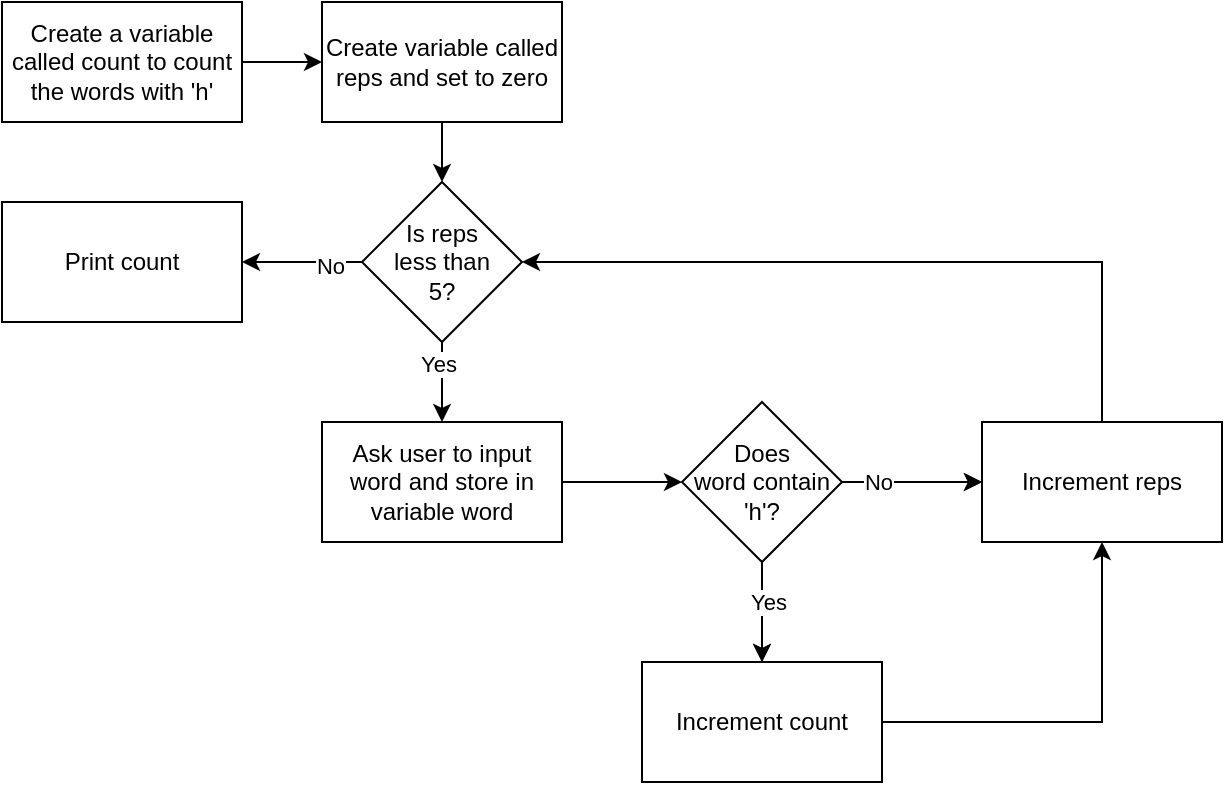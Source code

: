 <mxfile version="26.0.16">
  <diagram name="Page-1" id="Dv3Vgli3HsBg7TCRpH43">
    <mxGraphModel dx="667" dy="491" grid="1" gridSize="10" guides="1" tooltips="1" connect="1" arrows="1" fold="1" page="1" pageScale="1" pageWidth="850" pageHeight="1100" math="0" shadow="0">
      <root>
        <mxCell id="0" />
        <mxCell id="1" parent="0" />
        <mxCell id="4hHBt306RfiLPVUphg2p-3" value="" style="edgeStyle=orthogonalEdgeStyle;rounded=0;orthogonalLoop=1;jettySize=auto;html=1;" edge="1" parent="1" source="4hHBt306RfiLPVUphg2p-1" target="4hHBt306RfiLPVUphg2p-2">
          <mxGeometry relative="1" as="geometry" />
        </mxCell>
        <mxCell id="4hHBt306RfiLPVUphg2p-1" value="Create a variable called count to count the words with &#39;h&#39;" style="rounded=0;whiteSpace=wrap;html=1;" vertex="1" parent="1">
          <mxGeometry x="100" y="150" width="120" height="60" as="geometry" />
        </mxCell>
        <mxCell id="4hHBt306RfiLPVUphg2p-5" value="" style="edgeStyle=orthogonalEdgeStyle;rounded=0;orthogonalLoop=1;jettySize=auto;html=1;" edge="1" parent="1" source="4hHBt306RfiLPVUphg2p-2" target="4hHBt306RfiLPVUphg2p-4">
          <mxGeometry relative="1" as="geometry" />
        </mxCell>
        <mxCell id="4hHBt306RfiLPVUphg2p-2" value="Create variable called reps and set to zero" style="whiteSpace=wrap;html=1;rounded=0;" vertex="1" parent="1">
          <mxGeometry x="260" y="150" width="120" height="60" as="geometry" />
        </mxCell>
        <mxCell id="4hHBt306RfiLPVUphg2p-7" value="" style="edgeStyle=orthogonalEdgeStyle;rounded=0;orthogonalLoop=1;jettySize=auto;html=1;" edge="1" parent="1" source="4hHBt306RfiLPVUphg2p-4" target="4hHBt306RfiLPVUphg2p-6">
          <mxGeometry relative="1" as="geometry" />
        </mxCell>
        <mxCell id="4hHBt306RfiLPVUphg2p-8" value="Yes" style="edgeLabel;html=1;align=center;verticalAlign=middle;resizable=0;points=[];" vertex="1" connectable="0" parent="4hHBt306RfiLPVUphg2p-7">
          <mxGeometry x="-0.487" y="-2" relative="1" as="geometry">
            <mxPoint as="offset" />
          </mxGeometry>
        </mxCell>
        <mxCell id="4hHBt306RfiLPVUphg2p-25" value="" style="edgeStyle=orthogonalEdgeStyle;rounded=0;orthogonalLoop=1;jettySize=auto;html=1;" edge="1" parent="1" source="4hHBt306RfiLPVUphg2p-4" target="4hHBt306RfiLPVUphg2p-24">
          <mxGeometry relative="1" as="geometry" />
        </mxCell>
        <mxCell id="4hHBt306RfiLPVUphg2p-26" value="No" style="edgeLabel;html=1;align=center;verticalAlign=middle;resizable=0;points=[];" vertex="1" connectable="0" parent="4hHBt306RfiLPVUphg2p-25">
          <mxGeometry x="-0.462" y="2" relative="1" as="geometry">
            <mxPoint as="offset" />
          </mxGeometry>
        </mxCell>
        <mxCell id="4hHBt306RfiLPVUphg2p-4" value="Is reps&lt;br&gt;less than&lt;br&gt;5?" style="rhombus;whiteSpace=wrap;html=1;rounded=0;" vertex="1" parent="1">
          <mxGeometry x="280" y="240" width="80" height="80" as="geometry" />
        </mxCell>
        <mxCell id="4hHBt306RfiLPVUphg2p-10" value="" style="edgeStyle=orthogonalEdgeStyle;rounded=0;orthogonalLoop=1;jettySize=auto;html=1;" edge="1" parent="1" source="4hHBt306RfiLPVUphg2p-6" target="4hHBt306RfiLPVUphg2p-9">
          <mxGeometry relative="1" as="geometry" />
        </mxCell>
        <mxCell id="4hHBt306RfiLPVUphg2p-6" value="&lt;div&gt;Ask user to input word and store in variable word&lt;/div&gt;" style="whiteSpace=wrap;html=1;rounded=0;" vertex="1" parent="1">
          <mxGeometry x="260" y="360" width="120" height="60" as="geometry" />
        </mxCell>
        <mxCell id="4hHBt306RfiLPVUphg2p-14" style="edgeStyle=orthogonalEdgeStyle;rounded=0;orthogonalLoop=1;jettySize=auto;html=1;" edge="1" parent="1" source="4hHBt306RfiLPVUphg2p-9" target="4hHBt306RfiLPVUphg2p-11">
          <mxGeometry relative="1" as="geometry" />
        </mxCell>
        <mxCell id="4hHBt306RfiLPVUphg2p-15" value="" style="edgeStyle=orthogonalEdgeStyle;rounded=0;orthogonalLoop=1;jettySize=auto;html=1;" edge="1" parent="1" source="4hHBt306RfiLPVUphg2p-9" target="4hHBt306RfiLPVUphg2p-11">
          <mxGeometry relative="1" as="geometry" />
        </mxCell>
        <mxCell id="4hHBt306RfiLPVUphg2p-16" value="No" style="edgeLabel;html=1;align=center;verticalAlign=middle;resizable=0;points=[];" vertex="1" connectable="0" parent="4hHBt306RfiLPVUphg2p-15">
          <mxGeometry x="-0.487" relative="1" as="geometry">
            <mxPoint as="offset" />
          </mxGeometry>
        </mxCell>
        <mxCell id="4hHBt306RfiLPVUphg2p-18" value="" style="edgeStyle=orthogonalEdgeStyle;rounded=0;orthogonalLoop=1;jettySize=auto;html=1;" edge="1" parent="1" source="4hHBt306RfiLPVUphg2p-9" target="4hHBt306RfiLPVUphg2p-17">
          <mxGeometry relative="1" as="geometry" />
        </mxCell>
        <mxCell id="4hHBt306RfiLPVUphg2p-19" value="" style="edgeStyle=orthogonalEdgeStyle;rounded=0;orthogonalLoop=1;jettySize=auto;html=1;" edge="1" parent="1" source="4hHBt306RfiLPVUphg2p-9" target="4hHBt306RfiLPVUphg2p-17">
          <mxGeometry relative="1" as="geometry" />
        </mxCell>
        <mxCell id="4hHBt306RfiLPVUphg2p-20" value="Yes" style="edgeLabel;html=1;align=center;verticalAlign=middle;resizable=0;points=[];" vertex="1" connectable="0" parent="4hHBt306RfiLPVUphg2p-19">
          <mxGeometry x="-0.221" y="3" relative="1" as="geometry">
            <mxPoint as="offset" />
          </mxGeometry>
        </mxCell>
        <mxCell id="4hHBt306RfiLPVUphg2p-9" value="Does&lt;br&gt;word contain&lt;br&gt;&#39;h&#39;?" style="rhombus;whiteSpace=wrap;html=1;rounded=0;" vertex="1" parent="1">
          <mxGeometry x="440" y="350" width="80" height="80" as="geometry" />
        </mxCell>
        <mxCell id="4hHBt306RfiLPVUphg2p-23" style="edgeStyle=orthogonalEdgeStyle;rounded=0;orthogonalLoop=1;jettySize=auto;html=1;" edge="1" parent="1" target="4hHBt306RfiLPVUphg2p-4">
          <mxGeometry relative="1" as="geometry">
            <mxPoint x="650" y="360" as="sourcePoint" />
            <mxPoint x="320" y="280" as="targetPoint" />
            <Array as="points">
              <mxPoint x="650" y="280" />
            </Array>
          </mxGeometry>
        </mxCell>
        <mxCell id="4hHBt306RfiLPVUphg2p-11" value="Increment reps" style="whiteSpace=wrap;html=1;rounded=0;" vertex="1" parent="1">
          <mxGeometry x="590" y="360" width="120" height="60" as="geometry" />
        </mxCell>
        <mxCell id="4hHBt306RfiLPVUphg2p-22" style="edgeStyle=orthogonalEdgeStyle;rounded=0;orthogonalLoop=1;jettySize=auto;html=1;" edge="1" parent="1" source="4hHBt306RfiLPVUphg2p-17" target="4hHBt306RfiLPVUphg2p-11">
          <mxGeometry relative="1" as="geometry" />
        </mxCell>
        <mxCell id="4hHBt306RfiLPVUphg2p-17" value="Increment count" style="whiteSpace=wrap;html=1;rounded=0;" vertex="1" parent="1">
          <mxGeometry x="420" y="480" width="120" height="60" as="geometry" />
        </mxCell>
        <mxCell id="4hHBt306RfiLPVUphg2p-24" value="Print count" style="whiteSpace=wrap;html=1;rounded=0;" vertex="1" parent="1">
          <mxGeometry x="100" y="250" width="120" height="60" as="geometry" />
        </mxCell>
      </root>
    </mxGraphModel>
  </diagram>
</mxfile>
